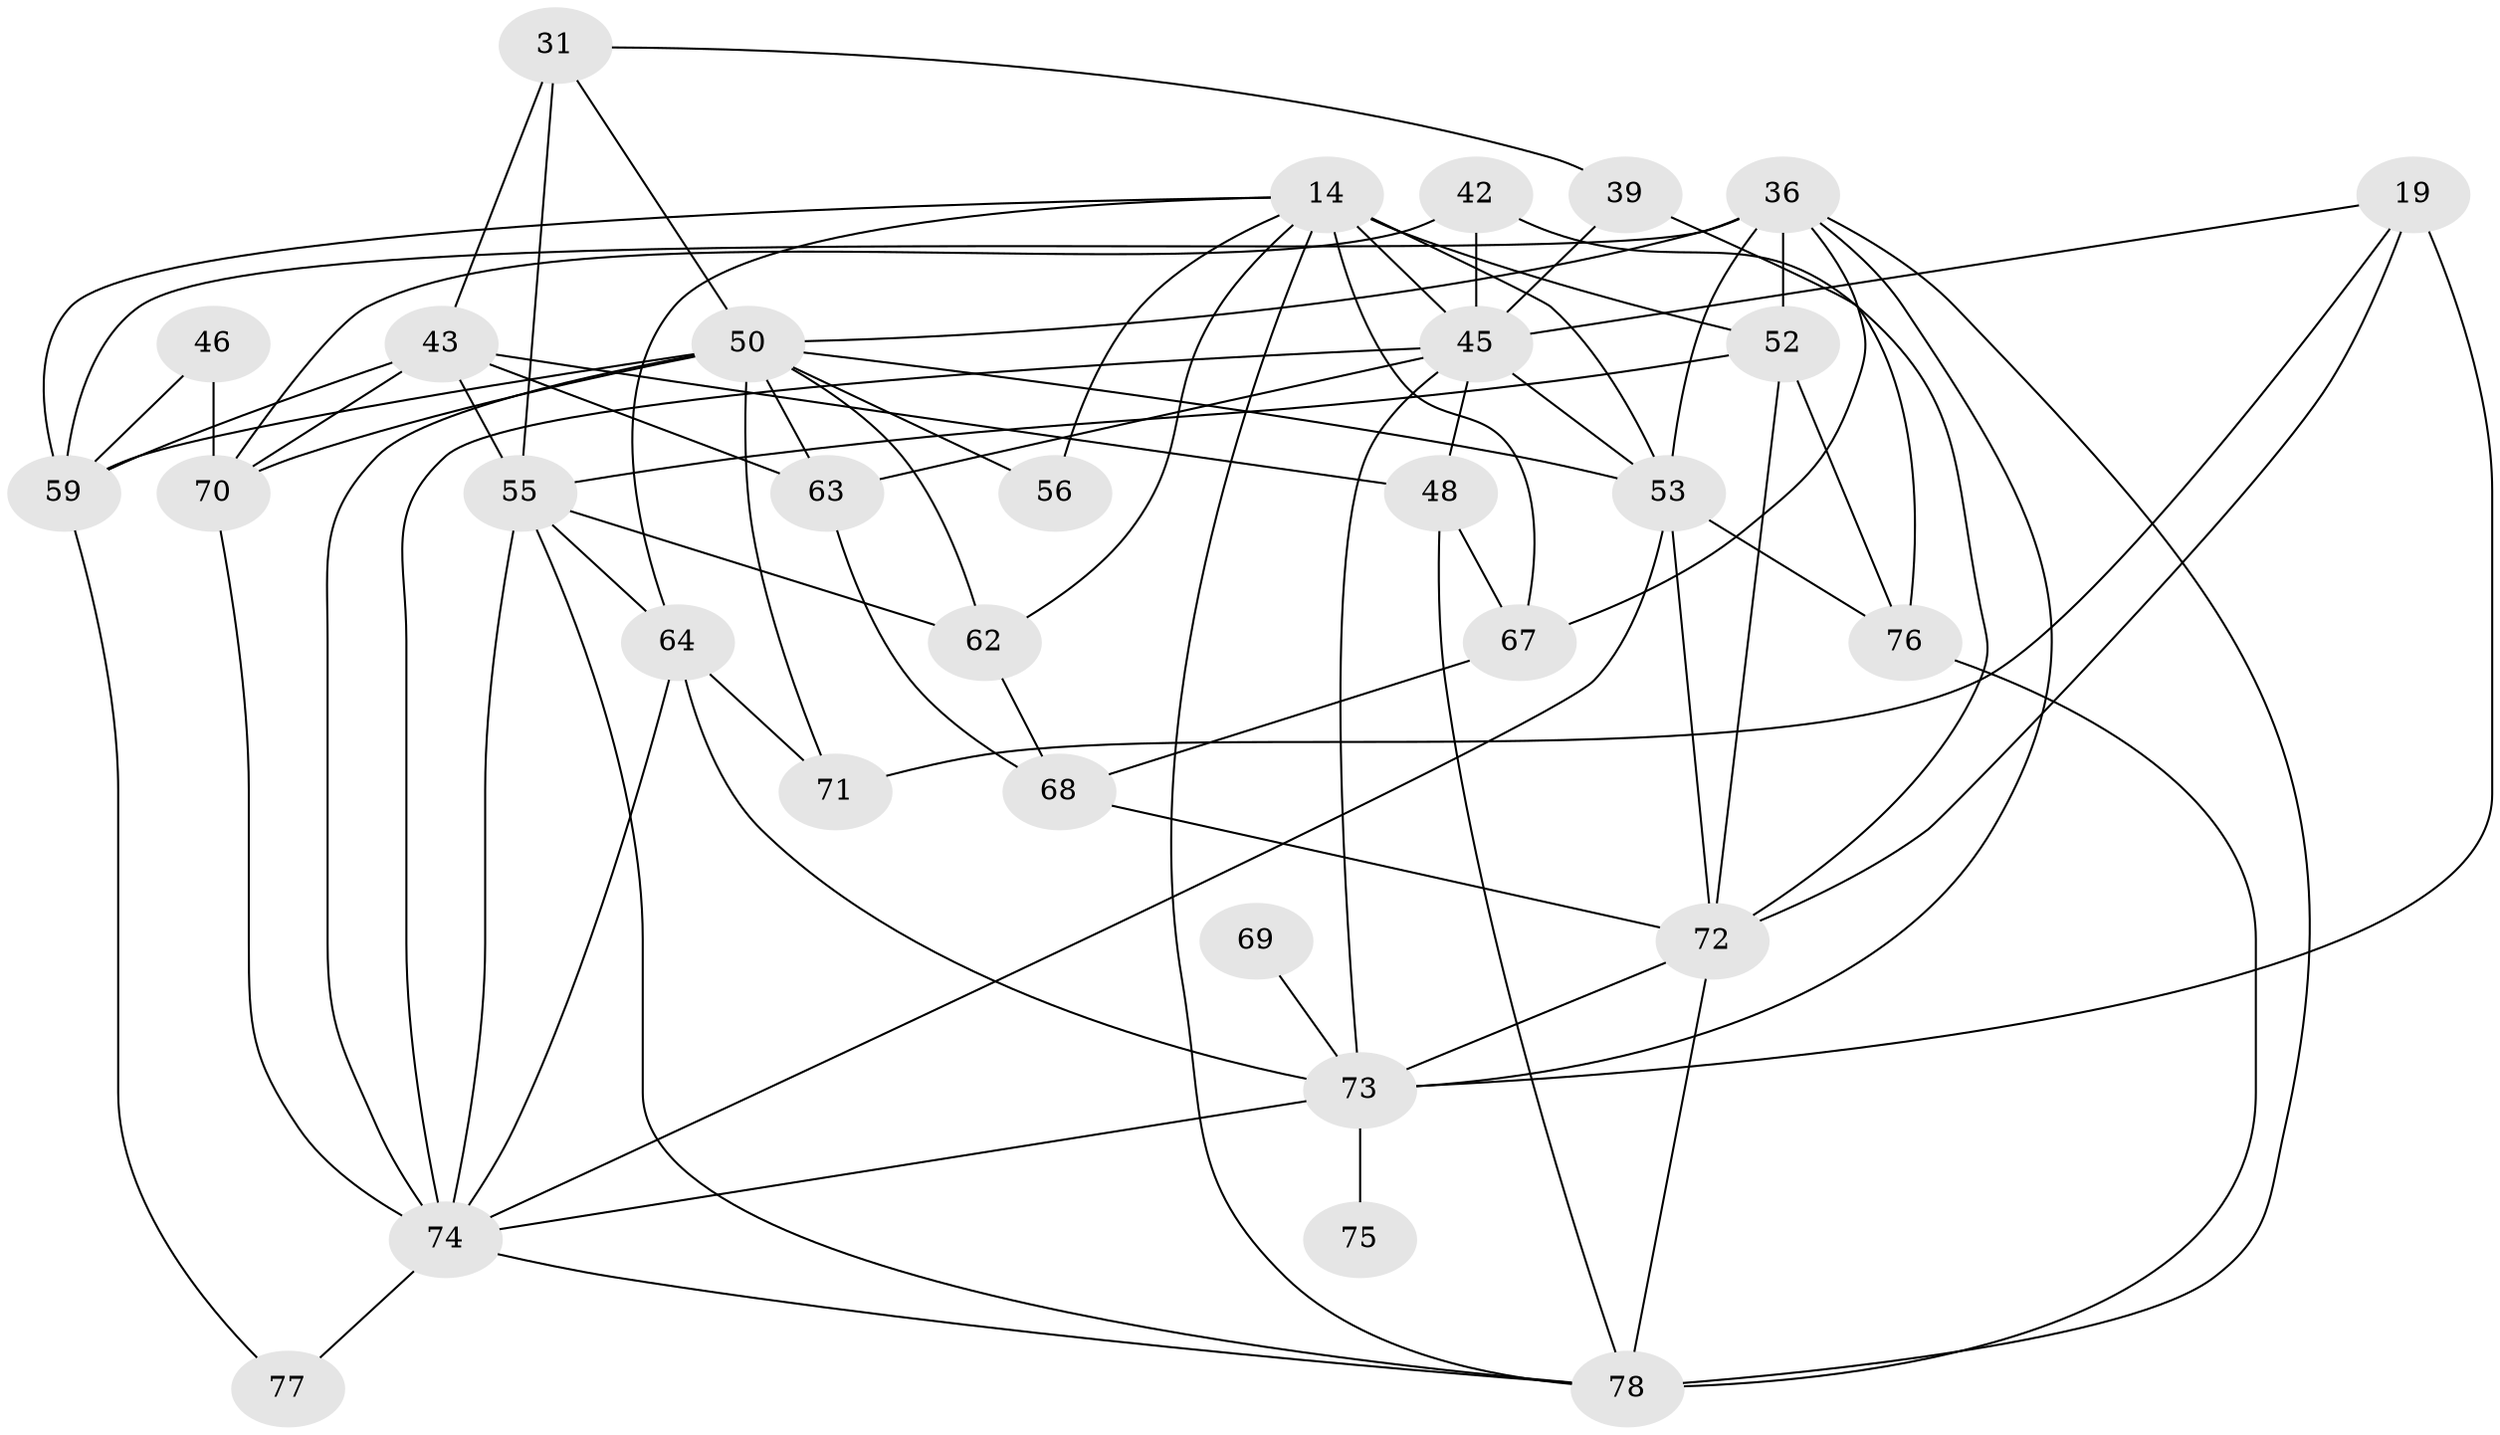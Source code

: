 // original degree distribution, {5: 0.20512820512820512, 3: 0.24358974358974358, 4: 0.2948717948717949, 7: 0.0641025641025641, 6: 0.038461538461538464, 2: 0.14102564102564102, 8: 0.01282051282051282}
// Generated by graph-tools (version 1.1) at 2025/52/03/04/25 21:52:18]
// undirected, 31 vertices, 78 edges
graph export_dot {
graph [start="1"]
  node [color=gray90,style=filled];
  14 [super="+1+7"];
  19;
  31;
  36 [super="+32+30"];
  39;
  42;
  43;
  45 [super="+3+11+38"];
  46;
  48;
  50 [super="+15+17+18+21"];
  52 [super="+37"];
  53 [super="+24+40+8"];
  55 [super="+5+22"];
  56;
  59 [super="+9+25"];
  62 [super="+61"];
  63;
  64 [super="+33+41"];
  67;
  68;
  69;
  70 [super="+65"];
  71;
  72 [super="+44+54"];
  73 [super="+47+58"];
  74 [super="+10+13+66"];
  75;
  76 [super="+35+60"];
  77;
  78 [super="+26+51+28"];
  14 -- 67 [weight=3];
  14 -- 53;
  14 -- 52 [weight=2];
  14 -- 56;
  14 -- 59;
  14 -- 62 [weight=2];
  14 -- 45 [weight=2];
  14 -- 78;
  14 -- 64 [weight=2];
  19 -- 73 [weight=2];
  19 -- 71;
  19 -- 72;
  19 -- 45;
  31 -- 43;
  31 -- 55 [weight=2];
  31 -- 39;
  31 -- 50;
  36 -- 73 [weight=2];
  36 -- 53 [weight=2];
  36 -- 67;
  36 -- 52 [weight=2];
  36 -- 59;
  36 -- 78;
  36 -- 50;
  39 -- 45;
  39 -- 76;
  42 -- 70;
  42 -- 45;
  42 -- 72;
  43 -- 63;
  43 -- 48;
  43 -- 59;
  43 -- 55;
  43 -- 70 [weight=2];
  45 -- 73 [weight=2];
  45 -- 63;
  45 -- 74 [weight=3];
  45 -- 48;
  45 -- 53;
  46 -- 59;
  46 -- 70;
  48 -- 67;
  48 -- 78;
  50 -- 63;
  50 -- 53;
  50 -- 74;
  50 -- 62 [weight=2];
  50 -- 70 [weight=2];
  50 -- 71;
  50 -- 56;
  50 -- 59 [weight=2];
  52 -- 55;
  52 -- 76;
  52 -- 72;
  53 -- 74;
  53 -- 72 [weight=3];
  53 -- 76 [weight=3];
  55 -- 64;
  55 -- 62 [weight=2];
  55 -- 74;
  55 -- 78;
  59 -- 77;
  62 -- 68;
  63 -- 68;
  64 -- 73 [weight=2];
  64 -- 74;
  64 -- 71;
  67 -- 68;
  68 -- 72;
  69 -- 73 [weight=2];
  70 -- 74;
  72 -- 78 [weight=2];
  72 -- 73 [weight=2];
  73 -- 74;
  73 -- 75 [weight=2];
  74 -- 77;
  74 -- 78 [weight=2];
  76 -- 78 [weight=2];
}
